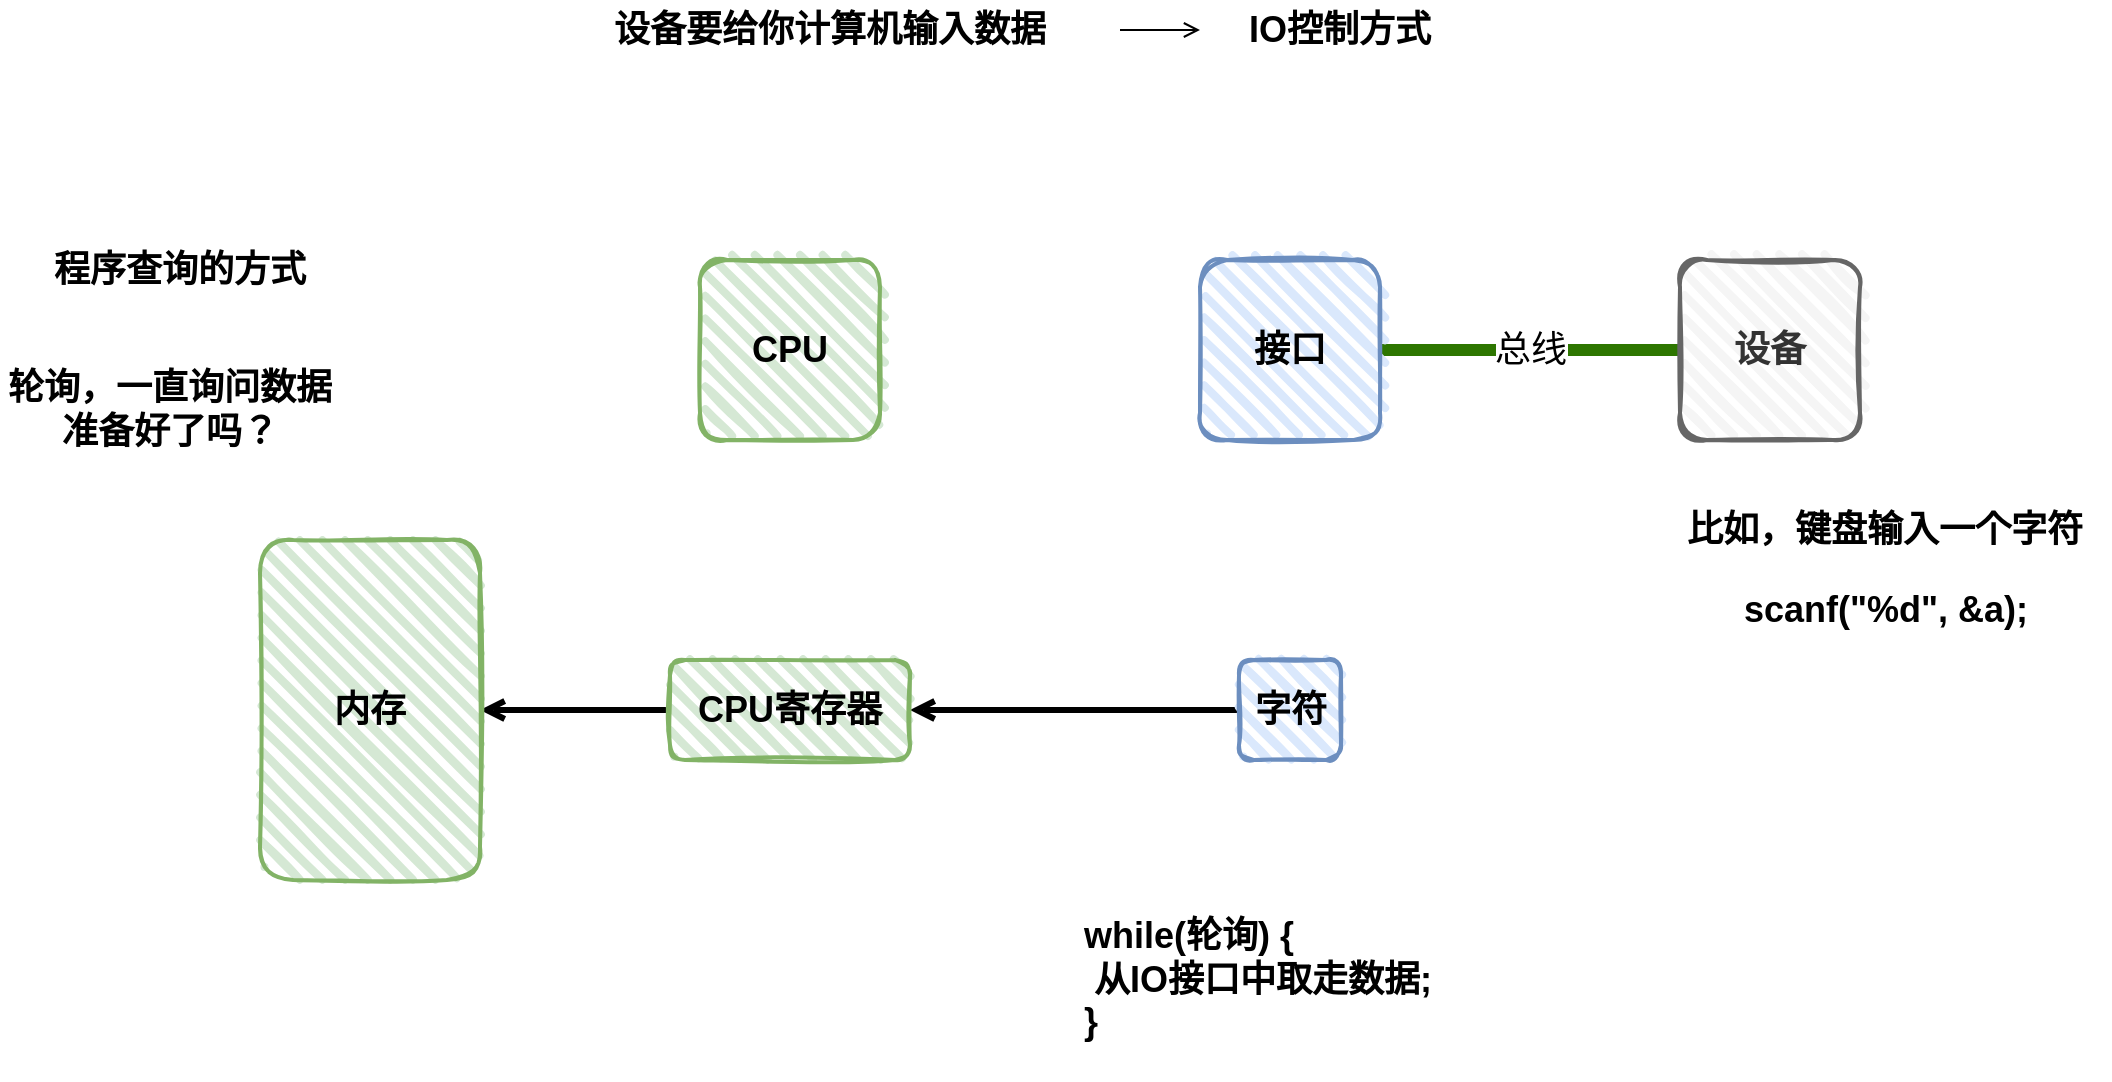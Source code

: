 <mxfile version="15.8.7" type="github">
  <diagram id="7Hj7jhrcodPvuh8SQKSv" name="第 1 页">
    <mxGraphModel dx="1693" dy="521" grid="1" gridSize="10" guides="1" tooltips="1" connect="1" arrows="1" fold="1" page="1" pageScale="1" pageWidth="827" pageHeight="1169" math="0" shadow="0">
      <root>
        <mxCell id="0" />
        <mxCell id="1" parent="0" />
        <mxCell id="Emcw0sT8N9YevTTXox21-2" value="&lt;font style=&quot;font-size: 18px&quot;&gt;&lt;b&gt;CPU&lt;/b&gt;&lt;/font&gt;" style="rounded=1;whiteSpace=wrap;html=1;strokeWidth=2;fillWeight=4;hachureGap=8;hachureAngle=45;fillColor=#d5e8d4;sketch=1;strokeColor=#82b366;" vertex="1" parent="1">
          <mxGeometry x="150" y="200" width="90" height="90" as="geometry" />
        </mxCell>
        <mxCell id="Emcw0sT8N9YevTTXox21-9" value="总线" style="edgeStyle=orthogonalEdgeStyle;rounded=0;orthogonalLoop=1;jettySize=auto;html=1;entryX=0;entryY=0.5;entryDx=0;entryDy=0;fontSize=18;endArrow=none;endFill=0;startArrow=none;startFill=0;strokeWidth=6;endSize=6;fillColor=#60a917;strokeColor=#2D7600;" edge="1" parent="1" source="Emcw0sT8N9YevTTXox21-3" target="Emcw0sT8N9YevTTXox21-4">
          <mxGeometry relative="1" as="geometry" />
        </mxCell>
        <mxCell id="Emcw0sT8N9YevTTXox21-3" value="&lt;span style=&quot;font-size: 18px&quot;&gt;&lt;b&gt;接口&lt;/b&gt;&lt;/span&gt;" style="rounded=1;whiteSpace=wrap;html=1;strokeWidth=2;fillWeight=4;hachureGap=8;hachureAngle=45;fillColor=#dae8fc;sketch=1;strokeColor=#6c8ebf;" vertex="1" parent="1">
          <mxGeometry x="400" y="200" width="90" height="90" as="geometry" />
        </mxCell>
        <mxCell id="Emcw0sT8N9YevTTXox21-4" value="&lt;span style=&quot;font-size: 18px&quot;&gt;&lt;b&gt;设备&lt;/b&gt;&lt;/span&gt;" style="rounded=1;whiteSpace=wrap;html=1;strokeWidth=2;fillWeight=4;hachureGap=8;hachureAngle=45;fillColor=#f5f5f5;sketch=1;strokeColor=#666666;fontColor=#333333;" vertex="1" parent="1">
          <mxGeometry x="640" y="200" width="90" height="90" as="geometry" />
        </mxCell>
        <mxCell id="Emcw0sT8N9YevTTXox21-7" style="edgeStyle=orthogonalEdgeStyle;rounded=0;orthogonalLoop=1;jettySize=auto;html=1;fontSize=18;endArrow=open;endFill=0;" edge="1" parent="1" source="Emcw0sT8N9YevTTXox21-5" target="Emcw0sT8N9YevTTXox21-6">
          <mxGeometry relative="1" as="geometry" />
        </mxCell>
        <mxCell id="Emcw0sT8N9YevTTXox21-5" value="设备要给你计算机输入数据" style="text;html=1;strokeColor=none;fillColor=none;align=center;verticalAlign=middle;whiteSpace=wrap;rounded=0;fontSize=18;fontStyle=1" vertex="1" parent="1">
          <mxGeometry x="70" y="70" width="290" height="30" as="geometry" />
        </mxCell>
        <mxCell id="Emcw0sT8N9YevTTXox21-6" value="IO控制方式" style="text;html=1;strokeColor=none;fillColor=none;align=center;verticalAlign=middle;whiteSpace=wrap;rounded=0;fontSize=18;fontStyle=1" vertex="1" parent="1">
          <mxGeometry x="400" y="70" width="140" height="30" as="geometry" />
        </mxCell>
        <mxCell id="Emcw0sT8N9YevTTXox21-8" value="比如，键盘输入一个字符" style="text;html=1;strokeColor=none;fillColor=none;align=center;verticalAlign=middle;whiteSpace=wrap;rounded=0;fontSize=18;fontStyle=1" vertex="1" parent="1">
          <mxGeometry x="630" y="320" width="225" height="30" as="geometry" />
        </mxCell>
        <mxCell id="Emcw0sT8N9YevTTXox21-10" value="程序查询的方式" style="text;html=1;strokeColor=none;fillColor=none;align=center;verticalAlign=middle;whiteSpace=wrap;rounded=0;fontSize=18;fontStyle=1" vertex="1" parent="1">
          <mxGeometry x="-180" y="190" width="140" height="30" as="geometry" />
        </mxCell>
        <mxCell id="Emcw0sT8N9YevTTXox21-11" value="scanf(&quot;%d&quot;, &amp;amp;a);" style="text;html=1;strokeColor=none;fillColor=none;align=center;verticalAlign=middle;whiteSpace=wrap;rounded=0;fontSize=18;fontStyle=1" vertex="1" parent="1">
          <mxGeometry x="647.5" y="360" width="190" height="30" as="geometry" />
        </mxCell>
        <mxCell id="Emcw0sT8N9YevTTXox21-13" value="轮询，一直询问数据准备好了吗？" style="text;html=1;strokeColor=none;fillColor=none;align=center;verticalAlign=middle;whiteSpace=wrap;rounded=0;fontSize=18;fontStyle=1" vertex="1" parent="1">
          <mxGeometry x="-200" y="260" width="170" height="30" as="geometry" />
        </mxCell>
        <mxCell id="Emcw0sT8N9YevTTXox21-16" style="edgeStyle=orthogonalEdgeStyle;rounded=0;orthogonalLoop=1;jettySize=auto;html=1;fontSize=18;startArrow=none;startFill=0;endArrow=open;endFill=0;endSize=6;strokeWidth=3;" edge="1" parent="1" source="Emcw0sT8N9YevTTXox21-14" target="Emcw0sT8N9YevTTXox21-15">
          <mxGeometry relative="1" as="geometry" />
        </mxCell>
        <mxCell id="Emcw0sT8N9YevTTXox21-14" value="&lt;span style=&quot;font-size: 18px&quot;&gt;&lt;b&gt;字符&lt;/b&gt;&lt;/span&gt;" style="rounded=1;whiteSpace=wrap;html=1;strokeWidth=2;fillWeight=4;hachureGap=8;hachureAngle=45;fillColor=#dae8fc;sketch=1;strokeColor=#6c8ebf;" vertex="1" parent="1">
          <mxGeometry x="419.5" y="400" width="51" height="50" as="geometry" />
        </mxCell>
        <mxCell id="Emcw0sT8N9YevTTXox21-18" style="edgeStyle=orthogonalEdgeStyle;rounded=0;orthogonalLoop=1;jettySize=auto;html=1;fontSize=18;startArrow=none;startFill=0;endArrow=open;endFill=0;endSize=6;strokeWidth=3;" edge="1" parent="1" source="Emcw0sT8N9YevTTXox21-15" target="Emcw0sT8N9YevTTXox21-17">
          <mxGeometry relative="1" as="geometry" />
        </mxCell>
        <mxCell id="Emcw0sT8N9YevTTXox21-15" value="&lt;font style=&quot;font-size: 18px&quot;&gt;&lt;b&gt;CPU寄存器&lt;/b&gt;&lt;/font&gt;" style="rounded=1;whiteSpace=wrap;html=1;strokeWidth=2;fillWeight=4;hachureGap=8;hachureAngle=45;fillColor=#d5e8d4;sketch=1;strokeColor=#82b366;" vertex="1" parent="1">
          <mxGeometry x="135" y="400" width="120" height="50" as="geometry" />
        </mxCell>
        <mxCell id="Emcw0sT8N9YevTTXox21-17" value="&lt;font style=&quot;font-size: 18px&quot;&gt;&lt;b&gt;内存&lt;/b&gt;&lt;/font&gt;" style="rounded=1;whiteSpace=wrap;html=1;strokeWidth=2;fillWeight=4;hachureGap=8;hachureAngle=45;fillColor=#d5e8d4;sketch=1;strokeColor=#82b366;" vertex="1" parent="1">
          <mxGeometry x="-70" y="340" width="110" height="170" as="geometry" />
        </mxCell>
        <mxCell id="Emcw0sT8N9YevTTXox21-19" value="while(轮询) {&lt;br&gt;&lt;span style=&quot;white-space: pre&quot;&gt;	&lt;/span&gt;从IO接口中取走数据;&lt;br&gt;}" style="text;html=1;strokeColor=none;fillColor=none;align=left;verticalAlign=middle;whiteSpace=wrap;rounded=0;fontSize=18;fontStyle=1" vertex="1" parent="1">
          <mxGeometry x="340" y="510" width="270" height="100" as="geometry" />
        </mxCell>
      </root>
    </mxGraphModel>
  </diagram>
</mxfile>
